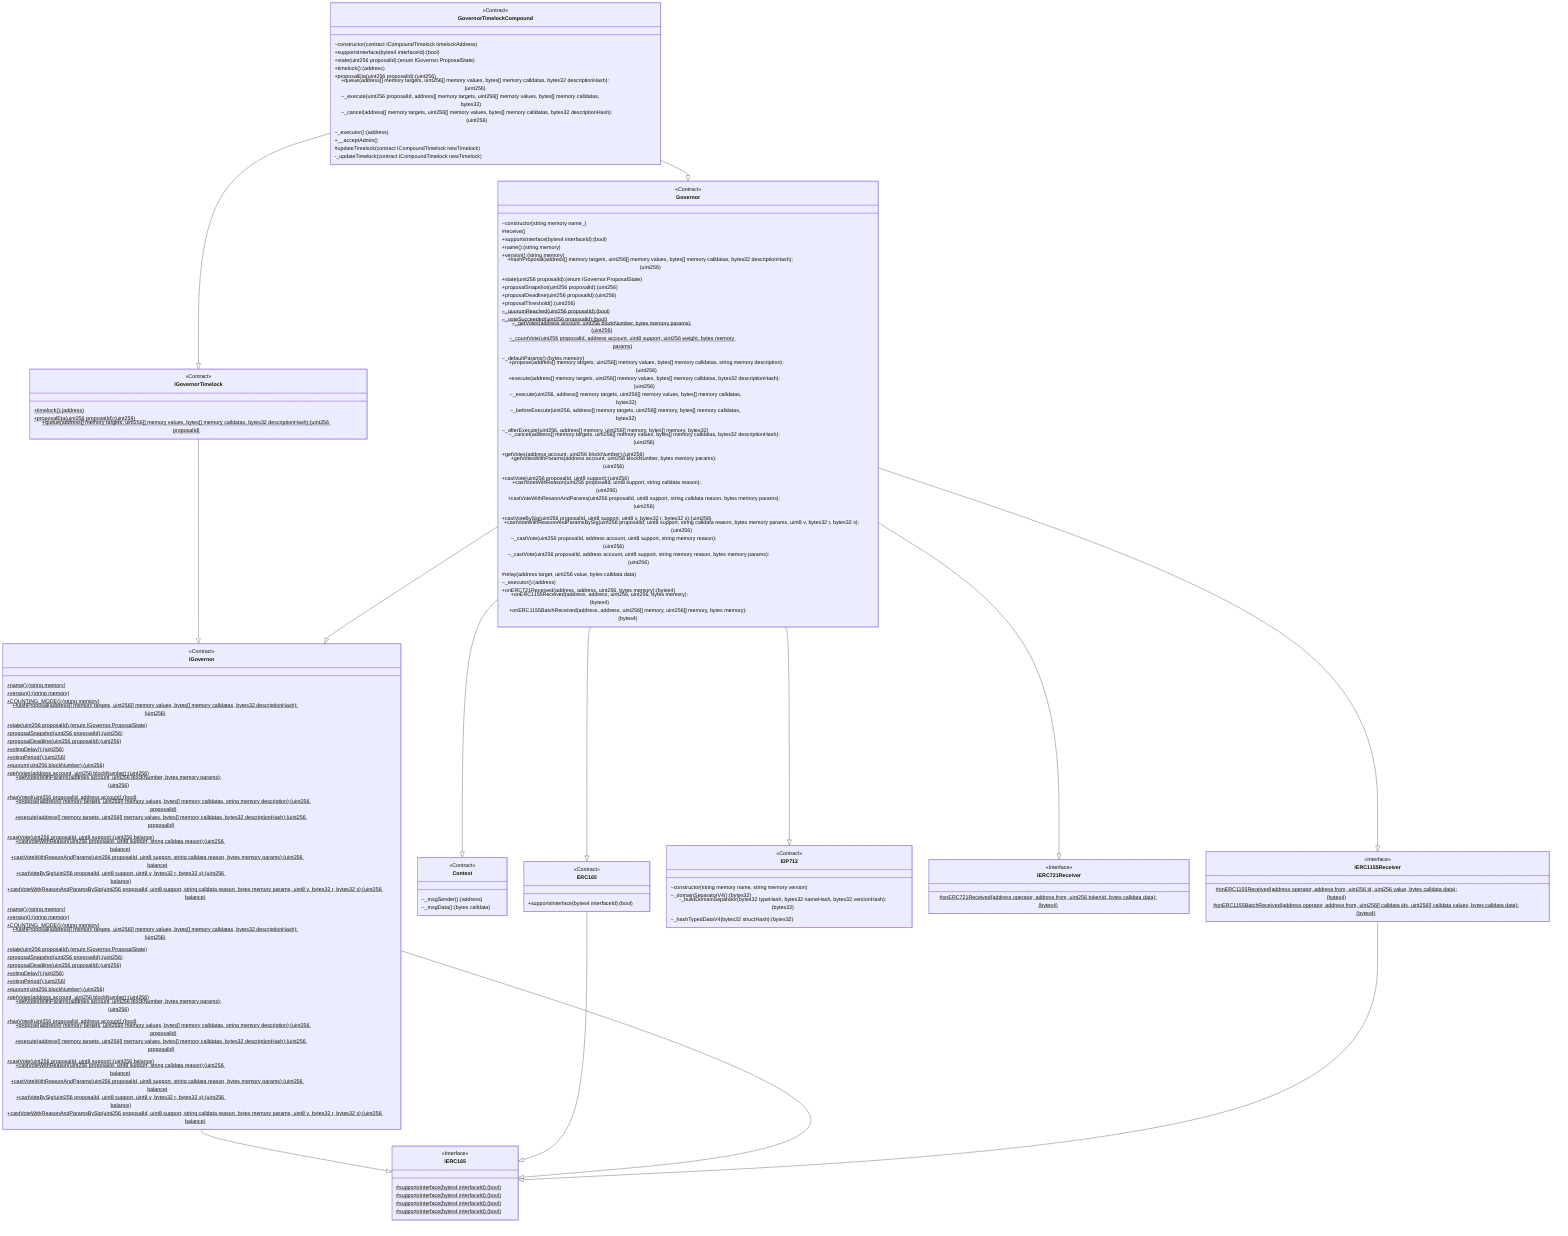 classDiagram
  %% 1025:6176:2
  class GovernorTimelockCompound {
    <<Contract>>
    ~constructor(contract ICompoundTimelock timelockAddress)
    +supportsInterface(bytes4 interfaceId): (bool)
    +state(uint256 proposalId): (enum IGovernor.ProposalState)
    +timelock(): (address)
    +proposalEta(uint256 proposalId): (uint256)
    +queue(address[] memory targets, uint256[] memory values, bytes[] memory calldatas, bytes32 descriptionHash): (uint256)
    ~_execute(uint256 proposalId, address[] memory targets, uint256[] memory values, bytes[] memory calldatas, bytes32)
    ~_cancel(address[] memory targets, uint256[] memory values, bytes[] memory calldatas, bytes32 descriptionHash): (uint256)
    ~_executor(): (address)
    +__acceptAdmin()
    #updateTimelock(contract ICompoundTimelock newTimelock)
    -_updateTimelock(contract ICompoundTimelock newTimelock)
  }
  
  GovernorTimelockCompound --|> IGovernorTimelock
  
  %% 273:465:3
  class IGovernorTimelock {
    <<Contract>>
    +timelock(): (address)$
    +proposalEta(uint256 proposalId): (uint256)$
    +queue(address[] memory targets, uint256[] memory values, bytes[] memory calldatas, bytes32 descriptionHash): (uint256 proposalId)$
  }
  
  IGovernorTimelock --|> IGovernor
  
  %% 258:9330:1
  class IGovernor {
    <<Contract>>
    +name(): (string memory)$
    +version(): (string memory)$
    +COUNTING_MODE(): (string memory)$
    +hashProposal(address[] memory targets, uint256[] memory values, bytes[] memory calldatas, bytes32 descriptionHash): (uint256)$
    +state(uint256 proposalId): (enum IGovernor.ProposalState)$
    +proposalSnapshot(uint256 proposalId): (uint256)$
    +proposalDeadline(uint256 proposalId): (uint256)$
    +votingDelay(): (uint256)$
    +votingPeriod(): (uint256)$
    +quorum(uint256 blockNumber): (uint256)$
    +getVotes(address account, uint256 blockNumber): (uint256)$
    +getVotesWithParams(address account, uint256 blockNumber, bytes memory params): (uint256)$
    +hasVoted(uint256 proposalId, address account): (bool)$
    +propose(address[] memory targets, uint256[] memory values, bytes[] memory calldatas, string memory description): (uint256 proposalId)$
    +execute(address[] memory targets, uint256[] memory values, bytes[] memory calldatas, bytes32 descriptionHash): (uint256 proposalId)$
    +castVote(uint256 proposalId, uint8 support): (uint256 balance)$
    +castVoteWithReason(uint256 proposalId, uint8 support, string calldata reason): (uint256 balance)$
    +castVoteWithReasonAndParams(uint256 proposalId, uint8 support, string calldata reason, bytes memory params): (uint256 balance)$
    +castVoteBySig(uint256 proposalId, uint8 support, uint8 v, bytes32 r, bytes32 s): (uint256 balance)$
    +castVoteWithReasonAndParamsBySig(uint256 proposalId, uint8 support, string calldata reason, bytes memory params, uint8 v, bytes32 r, bytes32 s): (uint256 balance)$
  }
  
  IGovernor --|> IERC165
  
  %% 405:447:13
  class IERC165 {
    <<Interface>>
    #supportsInterface(bytes4 interfaceId): (bool)$
  }
  
  GovernorTimelockCompound --|> Governor
  
  %% 998:19695:0
  class Governor {
    <<Contract>>
    ~constructor(string memory name_)
    #receive()
    +supportsInterface(bytes4 interfaceId): (bool)
    +name(): (string memory)
    +version(): (string memory)
    +hashProposal(address[] memory targets, uint256[] memory values, bytes[] memory calldatas, bytes32 descriptionHash): (uint256)
    +state(uint256 proposalId): (enum IGovernor.ProposalState)
    +proposalSnapshot(uint256 proposalId): (uint256)
    +proposalDeadline(uint256 proposalId): (uint256)
    +proposalThreshold(): (uint256)
    ~_quorumReached(uint256 proposalId): (bool)$
    ~_voteSucceeded(uint256 proposalId): (bool)$
    ~_getVotes(address account, uint256 blockNumber, bytes memory params): (uint256)$
    ~_countVote(uint256 proposalId, address account, uint8 support, uint256 weight, bytes memory params)$
    ~_defaultParams(): (bytes memory)
    +propose(address[] memory targets, uint256[] memory values, bytes[] memory calldatas, string memory description): (uint256)
    +execute(address[] memory targets, uint256[] memory values, bytes[] memory calldatas, bytes32 descriptionHash): (uint256)
    ~_execute(uint256, address[] memory targets, uint256[] memory values, bytes[] memory calldatas, bytes32)
    ~_beforeExecute(uint256, address[] memory targets, uint256[] memory, bytes[] memory calldatas, bytes32)
    ~_afterExecute(uint256, address[] memory, uint256[] memory, bytes[] memory, bytes32)
    ~_cancel(address[] memory targets, uint256[] memory values, bytes[] memory calldatas, bytes32 descriptionHash): (uint256)
    +getVotes(address account, uint256 blockNumber): (uint256)
    +getVotesWithParams(address account, uint256 blockNumber, bytes memory params): (uint256)
    +castVote(uint256 proposalId, uint8 support): (uint256)
    +castVoteWithReason(uint256 proposalId, uint8 support, string calldata reason): (uint256)
    +castVoteWithReasonAndParams(uint256 proposalId, uint8 support, string calldata reason, bytes memory params): (uint256)
    +castVoteBySig(uint256 proposalId, uint8 support, uint8 v, bytes32 r, bytes32 s): (uint256)
    +castVoteWithReasonAndParamsBySig(uint256 proposalId, uint8 support, string calldata reason, bytes memory params, uint8 v, bytes32 r, bytes32 s): (uint256)
    ~_castVote(uint256 proposalId, address account, uint8 support, string memory reason): (uint256)
    ~_castVote(uint256 proposalId, address account, uint8 support, string memory reason, bytes memory params): (uint256)
    #relay(address target, uint256 value, bytes calldata data)
    ~_executor(): (address)
    +onERC721Received(address, address, uint256, bytes memory): (bytes4)
    +onERC1155Received(address, address, uint256, uint256, bytes memory): (bytes4)
    +onERC1155BatchReceived(address, address, uint256[] memory, uint256[] memory, bytes memory): (bytes4)
  }
  
  Governor --|> Context
  
  %% 608:235:7
  class Context {
    <<Contract>>
    ~_msgSender(): (address)
    ~_msgData(): (bytes calldata)
  }
  
  Governor --|> ERC165
  
  %% 726:260:12
  class ERC165 {
    <<Contract>>
    +supportsInterface(bytes4 interfaceId): (bool)
  }
  
  ERC165 --|> IERC165
  
  %% 405:447:13
  class IERC165 {
    <<Interface>>
    #supportsInterface(bytes4 interfaceId): (bool)$
  }
  
  Governor --|> EIP712
  
  %% 1304:3211:11
  class EIP712 {
    <<Contract>>
    ~constructor(string memory name, string memory version)
    ~_domainSeparatorV4(): (bytes32)
    -_buildDomainSeparator(bytes32 typeHash, bytes32 nameHash, bytes32 versionHash): (bytes32)
    ~_hashTypedDataV4(bytes32 structHash): (bytes32)
  }
  
  Governor --|> IGovernor
  
  %% 258:9330:1
  class IGovernor {
    <<Contract>>
    +name(): (string memory)$
    +version(): (string memory)$
    +COUNTING_MODE(): (string memory)$
    +hashProposal(address[] memory targets, uint256[] memory values, bytes[] memory calldatas, bytes32 descriptionHash): (uint256)$
    +state(uint256 proposalId): (enum IGovernor.ProposalState)$
    +proposalSnapshot(uint256 proposalId): (uint256)$
    +proposalDeadline(uint256 proposalId): (uint256)$
    +votingDelay(): (uint256)$
    +votingPeriod(): (uint256)$
    +quorum(uint256 blockNumber): (uint256)$
    +getVotes(address account, uint256 blockNumber): (uint256)$
    +getVotesWithParams(address account, uint256 blockNumber, bytes memory params): (uint256)$
    +hasVoted(uint256 proposalId, address account): (bool)$
    +propose(address[] memory targets, uint256[] memory values, bytes[] memory calldatas, string memory description): (uint256 proposalId)$
    +execute(address[] memory targets, uint256[] memory values, bytes[] memory calldatas, bytes32 descriptionHash): (uint256 proposalId)$
    +castVote(uint256 proposalId, uint8 support): (uint256 balance)$
    +castVoteWithReason(uint256 proposalId, uint8 support, string calldata reason): (uint256 balance)$
    +castVoteWithReasonAndParams(uint256 proposalId, uint8 support, string calldata reason, bytes memory params): (uint256 balance)$
    +castVoteBySig(uint256 proposalId, uint8 support, uint8 v, bytes32 r, bytes32 s): (uint256 balance)$
    +castVoteWithReasonAndParamsBySig(uint256 proposalId, uint8 support, string calldata reason, bytes memory params, uint8 v, bytes32 r, bytes32 s): (uint256 balance)$
  }
  
  IGovernor --|> IERC165
  
  %% 405:447:13
  class IERC165 {
    <<Interface>>
    #supportsInterface(bytes4 interfaceId): (bool)$
  }
  
  Governor --|> IERC721Receiver
  
  %% 294:692:5
  class IERC721Receiver {
    <<Interface>>
    #onERC721Received(address operator, address from, uint256 tokenId, bytes calldata data): (bytes4)$
  }
  
  Governor --|> IERC1155Receiver
  
  %% 232:2269:4
  class IERC1155Receiver {
    <<Interface>>
    #onERC1155Received(address operator, address from, uint256 id, uint256 value, bytes calldata data): (bytes4)$
    #onERC1155BatchReceived(address operator, address from, uint256[] calldata ids, uint256[] calldata values, bytes calldata data): (bytes4)$
  }
  
  IERC1155Receiver --|> IERC165
  
  %% 405:447:13
  class IERC165 {
    <<Interface>>
    #supportsInterface(bytes4 interfaceId): (bool)$
  }